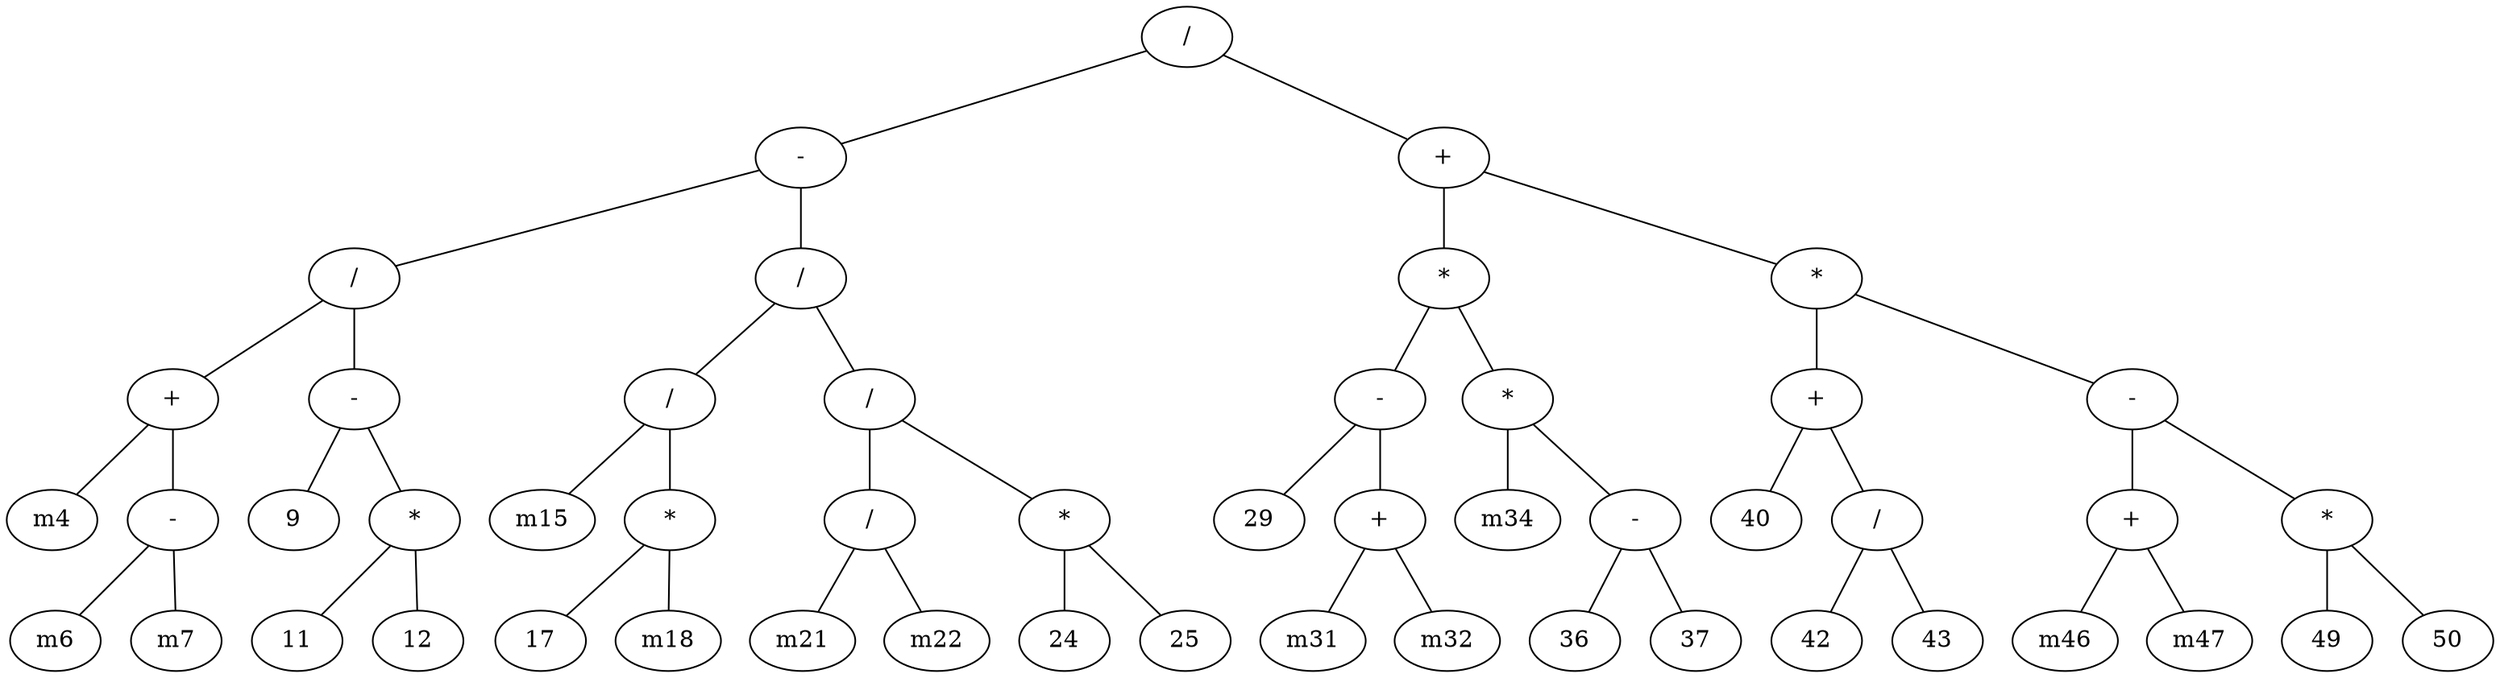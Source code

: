 digraph g {
n0 [label="/"] ;
n0 -> n1 [arrowhead=none];
n1 [label="-"] ;
n1 -> n2 [arrowhead=none];
n2 [label="/"] ;
n2 -> n3 [arrowhead=none];
n3 [label="+"] ;
n3 -> n4 [arrowhead=none];
n4 [label="m4"] ;
n3 -> n5 [arrowhead=none];
n5 [label="-"] ;
n5 -> n6 [arrowhead=none];
n6 [label="m6"] ;
n5 -> n7 [arrowhead=none];
n7 [label="m7"] ;
n2 -> n8 [arrowhead=none];
n8 [label="-"] ;
n8 -> n9 [arrowhead=none];
n9 [label="9"] ;
n8 -> n10 [arrowhead=none];
n10 [label="*"] ;
n10 -> n11 [arrowhead=none];
n11 [label="11"] ;
n10 -> n12 [arrowhead=none];
n12 [label="12"] ;
n1 -> n13 [arrowhead=none];
n13 [label="/"] ;
n13 -> n14 [arrowhead=none];
n14 [label="/"] ;
n14 -> n15 [arrowhead=none];
n15 [label="m15"] ;
n14 -> n16 [arrowhead=none];
n16 [label="*"] ;
n16 -> n17 [arrowhead=none];
n17 [label="17"] ;
n16 -> n18 [arrowhead=none];
n18 [label="m18"] ;
n13 -> n19 [arrowhead=none];
n19 [label="/"] ;
n19 -> n20 [arrowhead=none];
n20 [label="/"] ;
n20 -> n21 [arrowhead=none];
n21 [label="m21"] ;
n20 -> n22 [arrowhead=none];
n22 [label="m22"] ;
n19 -> n23 [arrowhead=none];
n23 [label="*"] ;
n23 -> n24 [arrowhead=none];
n24 [label="24"] ;
n23 -> n25 [arrowhead=none];
n25 [label="25"] ;
n0 -> n26 [arrowhead=none];
n26 [label="+"] ;
n26 -> n27 [arrowhead=none];
n27 [label="*"] ;
n27 -> n28 [arrowhead=none];
n28 [label="-"] ;
n28 -> n29 [arrowhead=none];
n29 [label="29"] ;
n28 -> n30 [arrowhead=none];
n30 [label="+"] ;
n30 -> n31 [arrowhead=none];
n31 [label="m31"] ;
n30 -> n32 [arrowhead=none];
n32 [label="m32"] ;
n27 -> n33 [arrowhead=none];
n33 [label="*"] ;
n33 -> n34 [arrowhead=none];
n34 [label="m34"] ;
n33 -> n35 [arrowhead=none];
n35 [label="-"] ;
n35 -> n36 [arrowhead=none];
n36 [label="36"] ;
n35 -> n37 [arrowhead=none];
n37 [label="37"] ;
n26 -> n38 [arrowhead=none];
n38 [label="*"] ;
n38 -> n39 [arrowhead=none];
n39 [label="+"] ;
n39 -> n40 [arrowhead=none];
n40 [label="40"] ;
n39 -> n41 [arrowhead=none];
n41 [label="/"] ;
n41 -> n42 [arrowhead=none];
n42 [label="42"] ;
n41 -> n43 [arrowhead=none];
n43 [label="43"] ;
n38 -> n44 [arrowhead=none];
n44 [label="-"] ;
n44 -> n45 [arrowhead=none];
n45 [label="+"] ;
n45 -> n46 [arrowhead=none];
n46 [label="m46"] ;
n45 -> n47 [arrowhead=none];
n47 [label="m47"] ;
n44 -> n48 [arrowhead=none];
n48 [label="*"] ;
n48 -> n49 [arrowhead=none];
n49 [label="49"] ;
n48 -> n50 [arrowhead=none];
n50 [label="50"] ;
}

